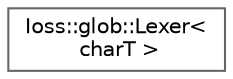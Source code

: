 digraph "Graphical Class Hierarchy"
{
 // INTERACTIVE_SVG=YES
 // LATEX_PDF_SIZE
  bgcolor="transparent";
  edge [fontname=Helvetica,fontsize=10,labelfontname=Helvetica,labelfontsize=10];
  node [fontname=Helvetica,fontsize=10,shape=box,height=0.2,width=0.4];
  rankdir="LR";
  Node0 [id="Node000000",label="Ioss::glob::Lexer\<\l charT \>",height=0.2,width=0.4,color="grey40", fillcolor="white", style="filled",URL="$classIoss_1_1glob_1_1Lexer.html",tooltip=" "];
}
